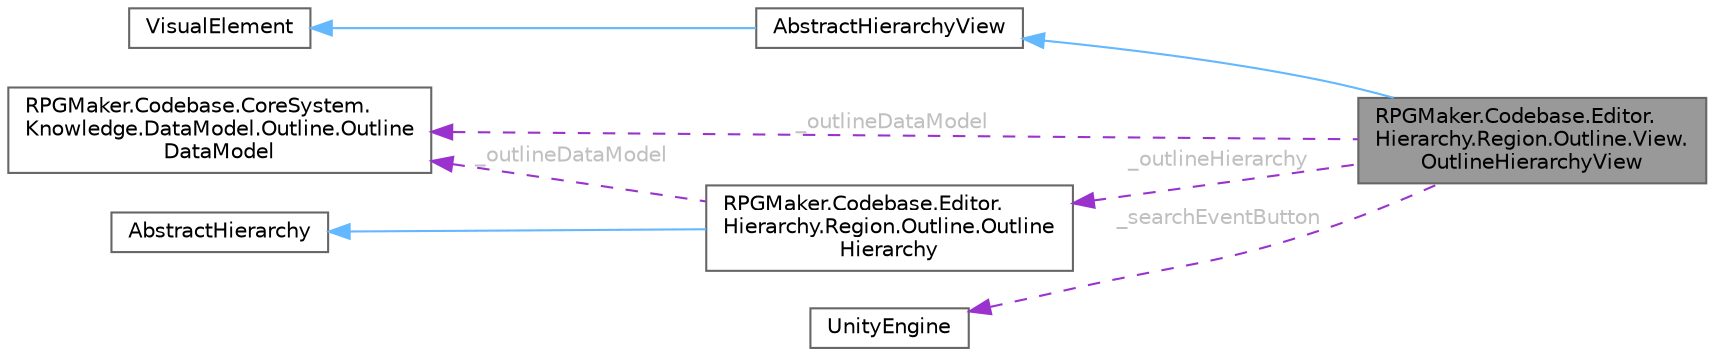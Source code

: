 digraph "RPGMaker.Codebase.Editor.Hierarchy.Region.Outline.View.OutlineHierarchyView"
{
 // LATEX_PDF_SIZE
  bgcolor="transparent";
  edge [fontname=Helvetica,fontsize=10,labelfontname=Helvetica,labelfontsize=10];
  node [fontname=Helvetica,fontsize=10,shape=box,height=0.2,width=0.4];
  rankdir="LR";
  Node1 [id="Node000001",label="RPGMaker.Codebase.Editor.\lHierarchy.Region.Outline.View.\lOutlineHierarchyView",height=0.2,width=0.4,color="gray40", fillcolor="grey60", style="filled", fontcolor="black",tooltip="輪郭ヒエラルキー・ビュー"];
  Node2 -> Node1 [id="edge1_Node000001_Node000002",dir="back",color="steelblue1",style="solid",tooltip=" "];
  Node2 [id="Node000002",label="AbstractHierarchyView",height=0.2,width=0.4,color="gray40", fillcolor="white", style="filled",URL="$de/d02/class_r_p_g_maker_1_1_codebase_1_1_editor_1_1_common_1_1_view_1_1_abstract_hierarchy_view.html",tooltip="HierarchyViewの基底クラス"];
  Node3 -> Node2 [id="edge2_Node000002_Node000003",dir="back",color="steelblue1",style="solid",tooltip=" "];
  Node3 [id="Node000003",label="VisualElement",height=0.2,width=0.4,color="gray40", fillcolor="white", style="filled",tooltip=" "];
  Node4 -> Node1 [id="edge3_Node000001_Node000004",dir="back",color="darkorchid3",style="dashed",tooltip=" ",label=" _outlineDataModel",fontcolor="grey" ];
  Node4 [id="Node000004",label="RPGMaker.Codebase.CoreSystem.\lKnowledge.DataModel.Outline.Outline\lDataModel",height=0.2,width=0.4,color="gray40", fillcolor="white", style="filled",URL="$de/d99/class_r_p_g_maker_1_1_codebase_1_1_core_system_1_1_knowledge_1_1_data_model_1_1_outline_1_1_outline_data_model.html",tooltip="😁 アウトライン・データ・モデル"];
  Node5 -> Node1 [id="edge4_Node000001_Node000005",dir="back",color="darkorchid3",style="dashed",tooltip=" ",label=" _outlineHierarchy",fontcolor="grey" ];
  Node5 [id="Node000005",label="RPGMaker.Codebase.Editor.\lHierarchy.Region.Outline.Outline\lHierarchy",height=0.2,width=0.4,color="gray40", fillcolor="white", style="filled",URL="$dd/d97/class_r_p_g_maker_1_1_codebase_1_1_editor_1_1_hierarchy_1_1_region_1_1_outline_1_1_outline_hierarchy.html",tooltip="アウトラインのHierarchy"];
  Node6 -> Node5 [id="edge5_Node000005_Node000006",dir="back",color="steelblue1",style="solid",tooltip=" "];
  Node6 [id="Node000006",label="AbstractHierarchy",height=0.2,width=0.4,color="gray40", fillcolor="white", style="filled",URL="$d2/ddd/class_r_p_g_maker_1_1_codebase_1_1_editor_1_1_hierarchy_1_1_common_1_1_abstract_hierarchy.html",tooltip="各Hierarchy表示の基底クラス"];
  Node4 -> Node5 [id="edge6_Node000005_Node000004",dir="back",color="darkorchid3",style="dashed",tooltip=" ",label=" _outlineDataModel",fontcolor="grey" ];
  Node7 -> Node1 [id="edge7_Node000001_Node000007",dir="back",color="darkorchid3",style="dashed",tooltip=" ",label=" _searchEventButton",fontcolor="grey" ];
  Node7 [id="Node000007",label="UnityEngine",height=0.2,width=0.4,color="gray40", fillcolor="white", style="filled",tooltip=" "];
}
